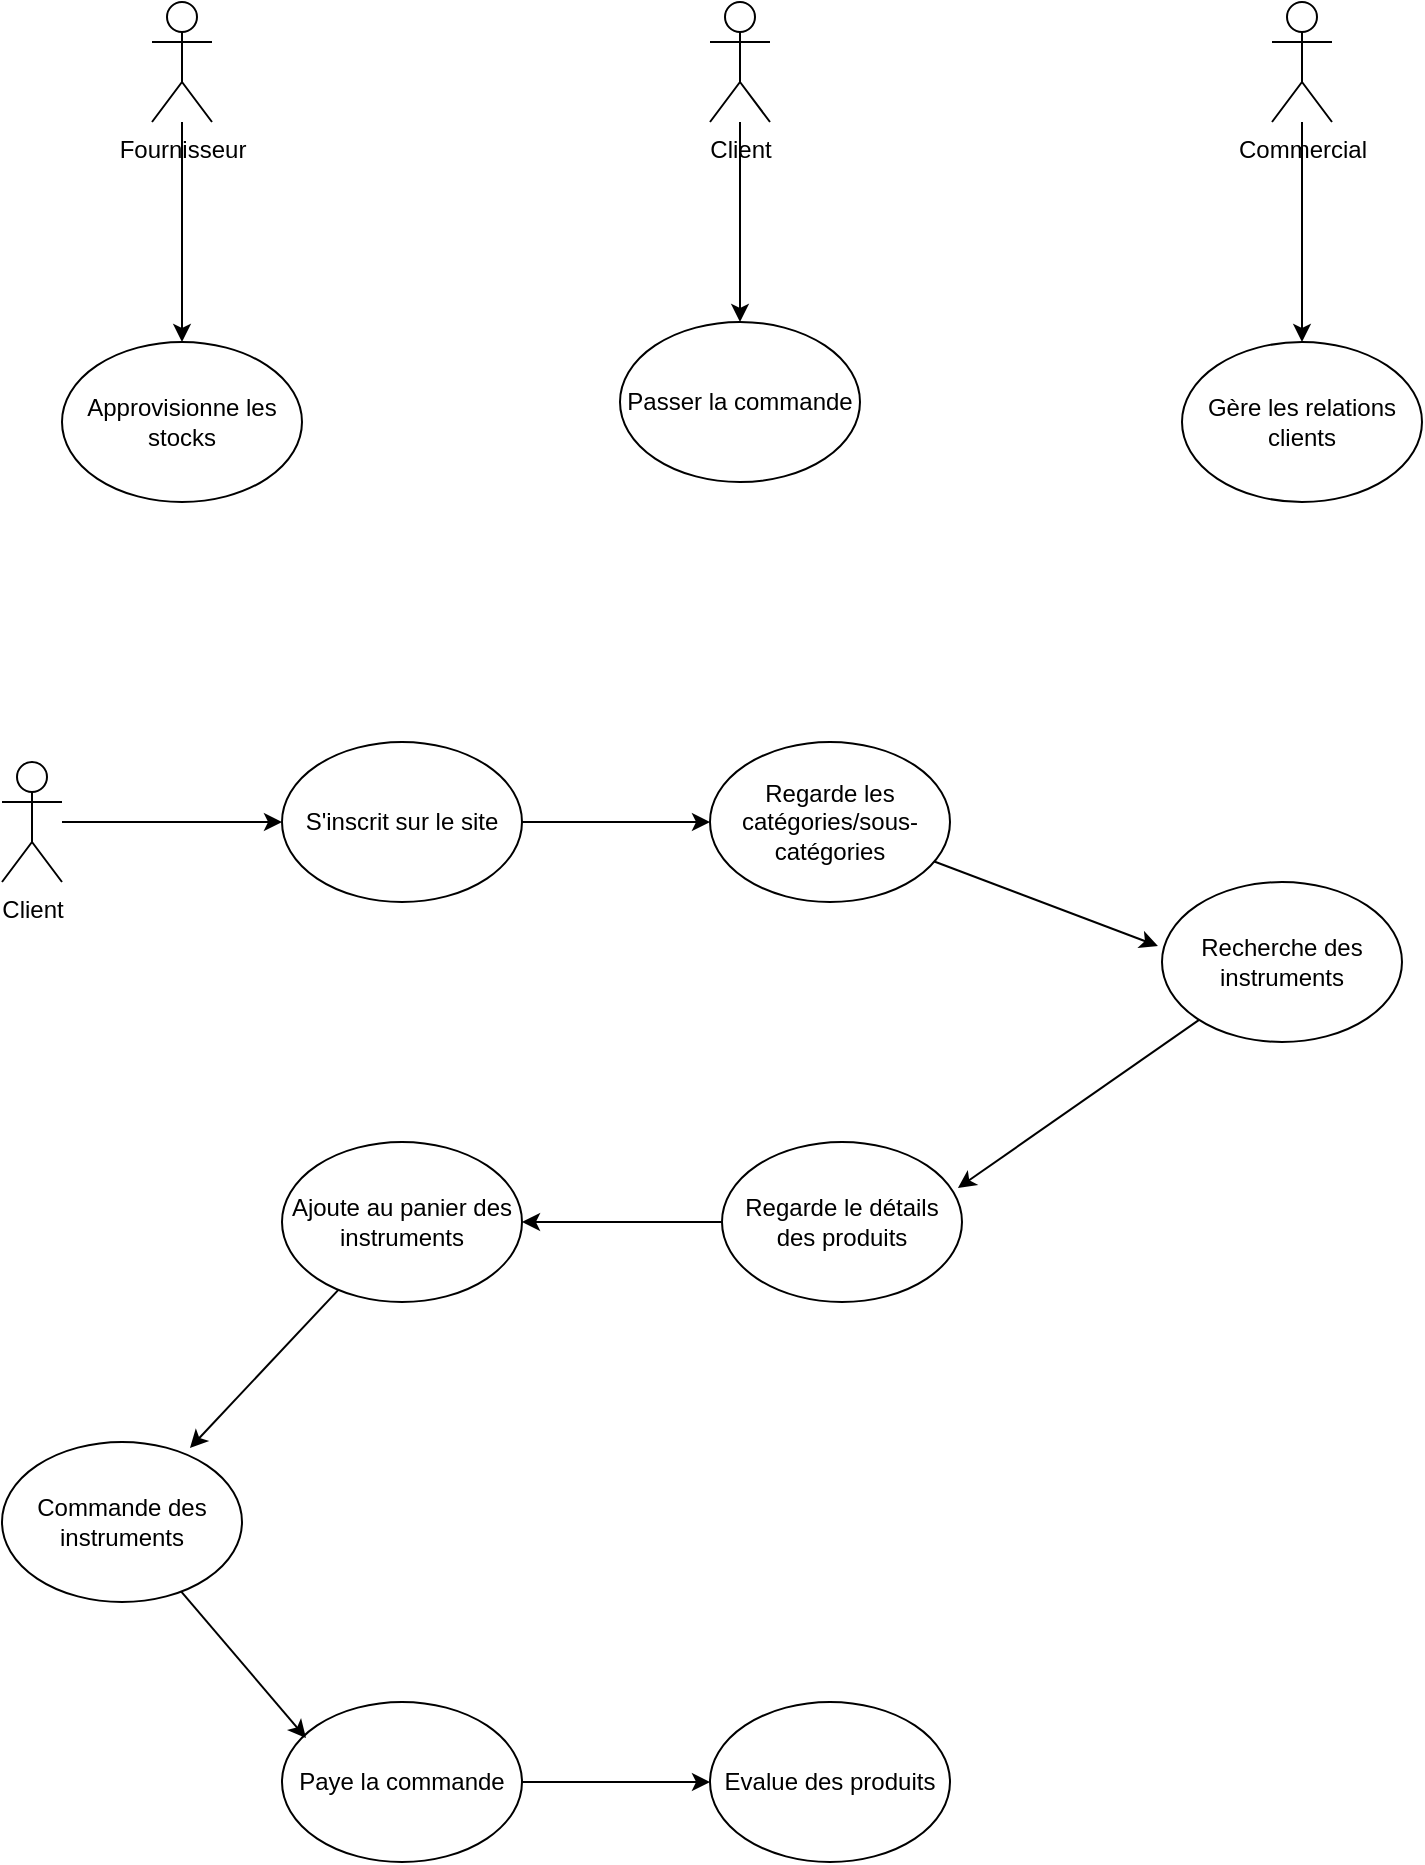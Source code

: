 <mxfile version="26.0.10">
  <diagram name="Page-1" id="MZgOmGGh94QyWuCLTppa">
    <mxGraphModel dx="1368" dy="790" grid="1" gridSize="10" guides="1" tooltips="1" connect="1" arrows="1" fold="1" page="1" pageScale="1" pageWidth="827" pageHeight="1169" math="0" shadow="0">
      <root>
        <mxCell id="0" />
        <mxCell id="1" parent="0" />
        <mxCell id="EVte_S_7NBJ0CfrX7vxZ-17" style="edgeStyle=none;rounded=0;orthogonalLoop=1;jettySize=auto;html=1;entryX=0.5;entryY=0;entryDx=0;entryDy=0;" edge="1" parent="1" source="EVte_S_7NBJ0CfrX7vxZ-10" target="EVte_S_7NBJ0CfrX7vxZ-16">
          <mxGeometry relative="1" as="geometry" />
        </mxCell>
        <mxCell id="EVte_S_7NBJ0CfrX7vxZ-10" value="Fournisseur" style="shape=umlActor;verticalLabelPosition=bottom;verticalAlign=top;html=1;outlineConnect=0;" vertex="1" parent="1">
          <mxGeometry x="105" y="20" width="30" height="60" as="geometry" />
        </mxCell>
        <mxCell id="EVte_S_7NBJ0CfrX7vxZ-19" style="edgeStyle=none;rounded=0;orthogonalLoop=1;jettySize=auto;html=1;entryX=0.5;entryY=0;entryDx=0;entryDy=0;" edge="1" parent="1" source="EVte_S_7NBJ0CfrX7vxZ-11" target="EVte_S_7NBJ0CfrX7vxZ-18">
          <mxGeometry relative="1" as="geometry" />
        </mxCell>
        <mxCell id="EVte_S_7NBJ0CfrX7vxZ-11" value="Commercial" style="shape=umlActor;verticalLabelPosition=bottom;verticalAlign=top;html=1;outlineConnect=0;" vertex="1" parent="1">
          <mxGeometry x="665" y="20" width="30" height="60" as="geometry" />
        </mxCell>
        <mxCell id="EVte_S_7NBJ0CfrX7vxZ-15" style="edgeStyle=none;rounded=0;orthogonalLoop=1;jettySize=auto;html=1;" edge="1" parent="1" source="EVte_S_7NBJ0CfrX7vxZ-12" target="EVte_S_7NBJ0CfrX7vxZ-14">
          <mxGeometry relative="1" as="geometry" />
        </mxCell>
        <mxCell id="EVte_S_7NBJ0CfrX7vxZ-12" value="Client" style="shape=umlActor;verticalLabelPosition=bottom;verticalAlign=top;html=1;outlineConnect=0;" vertex="1" parent="1">
          <mxGeometry x="384" y="20" width="30" height="60" as="geometry" />
        </mxCell>
        <mxCell id="EVte_S_7NBJ0CfrX7vxZ-14" value="Passer la commande" style="ellipse;whiteSpace=wrap;html=1;" vertex="1" parent="1">
          <mxGeometry x="339" y="180" width="120" height="80" as="geometry" />
        </mxCell>
        <mxCell id="EVte_S_7NBJ0CfrX7vxZ-16" value="Approvisionne les stocks" style="ellipse;whiteSpace=wrap;html=1;" vertex="1" parent="1">
          <mxGeometry x="60" y="190" width="120" height="80" as="geometry" />
        </mxCell>
        <mxCell id="EVte_S_7NBJ0CfrX7vxZ-18" value="Gère les relations clients" style="ellipse;whiteSpace=wrap;html=1;" vertex="1" parent="1">
          <mxGeometry x="620" y="190" width="120" height="80" as="geometry" />
        </mxCell>
        <mxCell id="EVte_S_7NBJ0CfrX7vxZ-39" style="edgeStyle=none;rounded=0;orthogonalLoop=1;jettySize=auto;html=1;entryX=0;entryY=0.5;entryDx=0;entryDy=0;" edge="1" parent="1" source="EVte_S_7NBJ0CfrX7vxZ-22" target="EVte_S_7NBJ0CfrX7vxZ-33">
          <mxGeometry relative="1" as="geometry" />
        </mxCell>
        <mxCell id="EVte_S_7NBJ0CfrX7vxZ-22" value="Client" style="shape=umlActor;verticalLabelPosition=bottom;verticalAlign=top;html=1;outlineConnect=0;" vertex="1" parent="1">
          <mxGeometry x="30" y="400" width="30" height="60" as="geometry" />
        </mxCell>
        <mxCell id="EVte_S_7NBJ0CfrX7vxZ-23" value="Recherche des instruments" style="ellipse;whiteSpace=wrap;html=1;" vertex="1" parent="1">
          <mxGeometry x="610" y="460" width="120" height="80" as="geometry" />
        </mxCell>
        <mxCell id="EVte_S_7NBJ0CfrX7vxZ-24" value="Ajoute au panier des instruments" style="ellipse;whiteSpace=wrap;html=1;" vertex="1" parent="1">
          <mxGeometry x="170" y="590" width="120" height="80" as="geometry" />
        </mxCell>
        <mxCell id="EVte_S_7NBJ0CfrX7vxZ-25" value="Commande des instruments" style="ellipse;whiteSpace=wrap;html=1;" vertex="1" parent="1">
          <mxGeometry x="30" y="740" width="120" height="80" as="geometry" />
        </mxCell>
        <mxCell id="EVte_S_7NBJ0CfrX7vxZ-46" style="edgeStyle=none;rounded=0;orthogonalLoop=1;jettySize=auto;html=1;entryX=0;entryY=0.5;entryDx=0;entryDy=0;" edge="1" parent="1" source="EVte_S_7NBJ0CfrX7vxZ-26" target="EVte_S_7NBJ0CfrX7vxZ-27">
          <mxGeometry relative="1" as="geometry" />
        </mxCell>
        <mxCell id="EVte_S_7NBJ0CfrX7vxZ-26" value="Paye la commande" style="ellipse;whiteSpace=wrap;html=1;" vertex="1" parent="1">
          <mxGeometry x="170" y="870" width="120" height="80" as="geometry" />
        </mxCell>
        <mxCell id="EVte_S_7NBJ0CfrX7vxZ-27" value="Evalue des produits" style="ellipse;whiteSpace=wrap;html=1;" vertex="1" parent="1">
          <mxGeometry x="384" y="870" width="120" height="80" as="geometry" />
        </mxCell>
        <mxCell id="EVte_S_7NBJ0CfrX7vxZ-40" style="edgeStyle=none;rounded=0;orthogonalLoop=1;jettySize=auto;html=1;entryX=0;entryY=0.5;entryDx=0;entryDy=0;" edge="1" parent="1" source="EVte_S_7NBJ0CfrX7vxZ-33" target="EVte_S_7NBJ0CfrX7vxZ-35">
          <mxGeometry relative="1" as="geometry" />
        </mxCell>
        <mxCell id="EVte_S_7NBJ0CfrX7vxZ-33" value="&lt;div&gt;S&#39;inscrit sur le site&lt;/div&gt;" style="ellipse;whiteSpace=wrap;html=1;" vertex="1" parent="1">
          <mxGeometry x="170" y="390" width="120" height="80" as="geometry" />
        </mxCell>
        <mxCell id="EVte_S_7NBJ0CfrX7vxZ-35" value="Regarde les catégories/sous-catégories" style="ellipse;whiteSpace=wrap;html=1;" vertex="1" parent="1">
          <mxGeometry x="384" y="390" width="120" height="80" as="geometry" />
        </mxCell>
        <mxCell id="EVte_S_7NBJ0CfrX7vxZ-48" style="edgeStyle=none;rounded=0;orthogonalLoop=1;jettySize=auto;html=1;entryX=1;entryY=0.5;entryDx=0;entryDy=0;" edge="1" parent="1" source="EVte_S_7NBJ0CfrX7vxZ-36" target="EVte_S_7NBJ0CfrX7vxZ-24">
          <mxGeometry relative="1" as="geometry" />
        </mxCell>
        <mxCell id="EVte_S_7NBJ0CfrX7vxZ-36" value="Regarde le détails des produits" style="ellipse;whiteSpace=wrap;html=1;" vertex="1" parent="1">
          <mxGeometry x="390" y="590" width="120" height="80" as="geometry" />
        </mxCell>
        <mxCell id="EVte_S_7NBJ0CfrX7vxZ-41" style="edgeStyle=none;rounded=0;orthogonalLoop=1;jettySize=auto;html=1;entryX=-0.017;entryY=0.4;entryDx=0;entryDy=0;entryPerimeter=0;" edge="1" parent="1" source="EVte_S_7NBJ0CfrX7vxZ-35" target="EVte_S_7NBJ0CfrX7vxZ-23">
          <mxGeometry relative="1" as="geometry" />
        </mxCell>
        <mxCell id="EVte_S_7NBJ0CfrX7vxZ-45" style="edgeStyle=none;rounded=0;orthogonalLoop=1;jettySize=auto;html=1;entryX=0.1;entryY=0.225;entryDx=0;entryDy=0;entryPerimeter=0;" edge="1" parent="1" source="EVte_S_7NBJ0CfrX7vxZ-25" target="EVte_S_7NBJ0CfrX7vxZ-26">
          <mxGeometry relative="1" as="geometry" />
        </mxCell>
        <mxCell id="EVte_S_7NBJ0CfrX7vxZ-47" style="edgeStyle=none;rounded=0;orthogonalLoop=1;jettySize=auto;html=1;entryX=0.983;entryY=0.288;entryDx=0;entryDy=0;entryPerimeter=0;" edge="1" parent="1" source="EVte_S_7NBJ0CfrX7vxZ-23" target="EVte_S_7NBJ0CfrX7vxZ-36">
          <mxGeometry relative="1" as="geometry" />
        </mxCell>
        <mxCell id="EVte_S_7NBJ0CfrX7vxZ-49" style="edgeStyle=none;rounded=0;orthogonalLoop=1;jettySize=auto;html=1;entryX=0.783;entryY=0.038;entryDx=0;entryDy=0;entryPerimeter=0;" edge="1" parent="1" source="EVte_S_7NBJ0CfrX7vxZ-24" target="EVte_S_7NBJ0CfrX7vxZ-25">
          <mxGeometry relative="1" as="geometry" />
        </mxCell>
      </root>
    </mxGraphModel>
  </diagram>
</mxfile>
